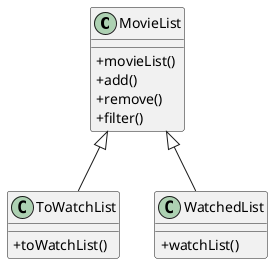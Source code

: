 @startuml
'movieList, class diagram'
skinparam classAttributeIconSize 0

MovieList <|-- ToWatchList
MovieList <|-- WatchedList
MovieList : + movieList()
MovieList : + add()
MovieList : + remove()
MovieList : + filter()
WatchedList : + watchList()
ToWatchList : + toWatchList()

newpage


@enduml
